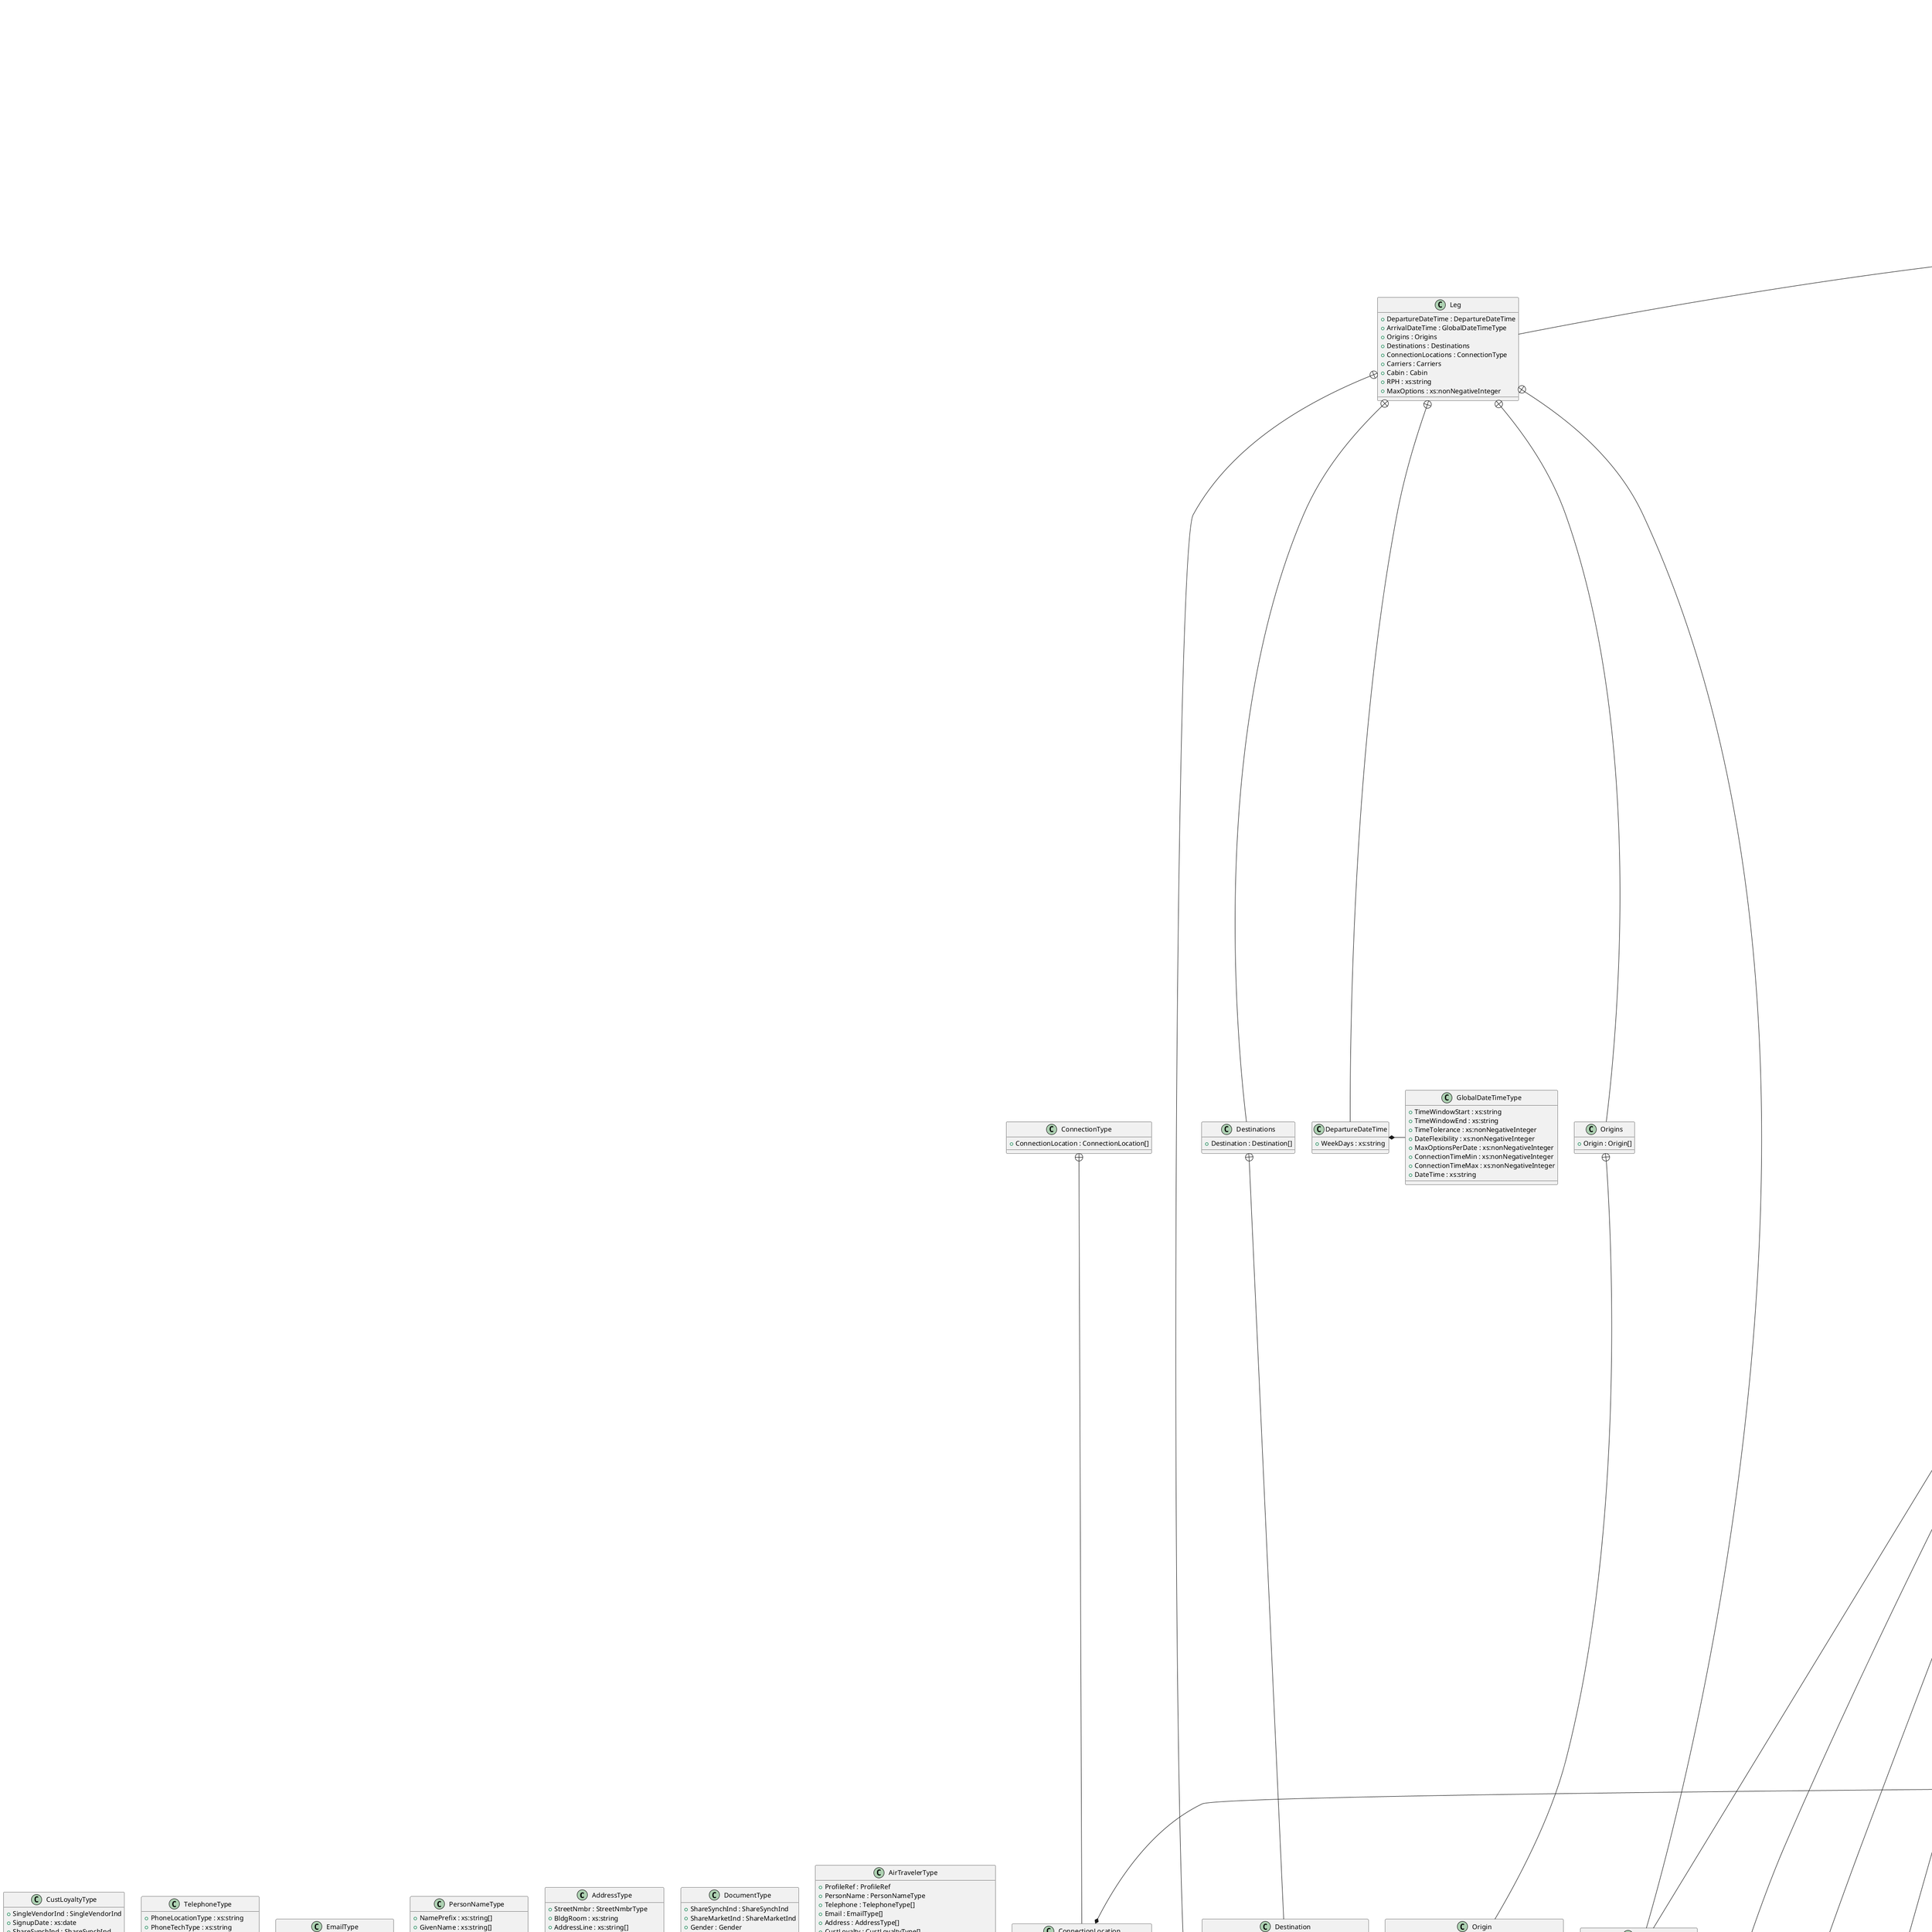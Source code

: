 @startuml

class AddressType {
    +StreetNmbr : StreetNmbrType
    +BldgRoom : xs:string
    +AddressLine : xs:string[]
    +CityName : xs:string
    +PostalCode : xs:string
    +County : xs:string
    +StateProv : StateProvType
    +CountryName : CountryNameType
    +ShareSynchInd : ShareSynchInd
    +ShareMarketInd : ShareMarketInd
    +FormattedInd : xs:boolean
    +Type : xs:string
}
AddressType +-- ShareSynchInd
class ShareSynchInd {
    +Yes : xs:string
    +No : xs:string
    +Inherit : xs:string
}
ShareSynchInd *- xs:NMTOKEN
AddressType +-- ShareMarketInd
class ShareMarketInd {
    +Yes : xs:string
    +No : xs:string
    +Inherit : xs:string
}
ShareMarketInd *- xs:NMTOKEN
class AirSearchPrefsType {
    +VendorPref : CompanyNamePrefType[]
    +FlightTypePref : FlightTypePrefType
    +FareRestrictPref : FareRestrictPref[]
    +EquipPref : EquipmentTypePref[]
    +CabinPref : CabinPrefType[]
    +TicketDistribPref : TicketDistribPrefType[]
    +TPA_Extensions : TPA_Extensions
    +AncillaryFees : AncillaryFees
    +FrequentFlyer : FrequentFlyer[]
    +SpanishFamilyDiscount : SpanishFamilyDiscount
    +InterlineBrands : InterlineBrandsType
    +SmokingAllowed : xs:boolean
    +OnTimeRate : xs:decimal
    +ETicketDesired : xs:boolean
    +ValidInterlineTicket : xs:boolean
    +MaxStopsQuantity : xs:integer
    +UseAllFlights : xs:boolean
    +AllFlightsData : xs:boolean
    +Hybrid : xs:boolean
}
AirSearchPrefsType +-- FareRestrictPref
class FareRestrictPref {
    +AdvResTicketing : AdvResTicketingType
    +StayRestrictions : StayRestrictionsType
    +VoluntaryChanges : VoluntaryChangesType
}
FareRestrictPref *- FareRestrictPrefType
AirSearchPrefsType +-- TPA_Extensions
class TPA_Extensions {
    +ExemptAllTaxes : ExemptAllTaxes
    +ExemptAllTaxesAndFees : ExemptAllTaxesAndFees
    +Taxes : Taxes
    +ExemptTax : TaxCodeType[]
    +OnlineIndicator : OnlineIndicator
    +InterlineIndicator : InterlineIndicator
    +DepartureWindow : xs:string
    +ArrivalWindow : xs:string
    +ExcludeVendorPref : ExcludeVendorPref[]
    +IncludeAlliancePref : AllianceType[]
    +ExcludeAlliancePref : AllianceType[]
    +NumTrips : NumTripsType
    +AltCitiesCombinations : AltCitiesCombinationsType
    +NumTripsWithRouting : NumTripsWithRouting
    +TripType : TripType
    +MaxPrice : MaxPrice
    +ContentType : ContentType
    +DomesticLayoverTime : DomesticLayoverTime
    +LongConnectTime : LongConnectTime
    +LongConnectPoints : LongConnectPoints
    +AirServiceOnly : AirServiceOnly
    +JetServiceOnly : JetServiceOnly
    +SameConnectionAirportOnly : SameConnectionAirportOnly
    +SameOriginAirportOnly : SameOriginAirportOnly
    +SameTurnaroundAirportOnly : SameTurnaroundAirportOnly
    +AircraftTypePenalty : AircraftTypePenalty
    +AlternateAirportPenalty : AlternateAirportPenalty
    +FareAmountThreshold : FareAmountThreshold
    +numOfLowFareSol : numOfLowFareSol
    +numOfMustPriceOnlSol : numOfMustPriceOnlSol
    +numOfMustPriceInrlSol : numOfMustPriceInrlSol
    +numOfMustPriceNStpOnlSol : numOfMustPriceNStpOnlSol
    +numOfMustPriceNStpInrlSol : numOfMustPriceNStpInrlSol
    +numOfMustPriceSStopOnlSol : numOfMustPriceSStopOnlSol
    +stpPenaltyInUSD : stpPenaltyInUSD
    +durPenaltyInUSD : durPenaltyInUSD
    +depPenaltyInUSD : depPenaltyInUSD
    +maxAllowedMustPriceOveragePerCrr : maxAllowedMustPriceOveragePerCrr
    +fltOptMustPriceReuseLimit : fltOptMustPriceReuseLimit
    +upperBoundMustPriceFactorForNotNonStp : upperBoundMustPriceFactorForNotNonStp
    +upperBoundLFSFactor : upperBoundLFSFactor
    +numOfMustPriceNStp1StpOnlSol : numOfMustPriceNStp1StpOnlSol
    +numOfMustPriceNStp1StpInrlSol : numOfMustPriceNStp1StpInrlSol
    +upperBoundMustPriceFactorForNonStp : upperBoundMustPriceFactorForNonStp
    +maxAllowedLFSOveragePerCrrPercent : maxAllowedLFSOveragePerCrrPercent
    +targetMinNumOfLFSOnlSolPerCrr : targetMinNumOfLFSOnlSolPerCrr
    +targetMinNumOfLFSTotOnlSolPercent : targetMinNumOfLFSTotOnlSolPercent
    +fltOptLFSReuseLimitForNonAVS : fltOptLFSReuseLimitForNonAVS
    +fltOptLFSReuseLimitForAVS : fltOptLFSReuseLimitForAVS
    +avsPenaltyCrrs : avsPenaltyCrrs
    +maxNumOfNonStpOnlSol : maxNumOfNonStpOnlSol
    +maxNumOfNonStpInrlSol : maxNumOfNonStpInrlSol
    +maxNumOfSingleStpOnlSol : maxNumOfSingleStpOnlSol
    +maxNumOf2PlusStpSol : maxNumOf2PlusStpSol
    +minAllowedOveragePerCrrPercent : minAllowedOveragePerCrrPercent
    +minAllowedOveragePerCrr : minAllowedOveragePerCrr
    +maxRelFareLvlOfxForNonStp : maxRelFareLvlOfxForNonStp
    +maxRelFareLvlOfxForCnx : maxRelFareLvlOfxForCnx
    +numOfMustPrice2PlusStpSol : numOfMustPrice2PlusStpSol
    +ItineraryNumberThreshold : ItineraryNumberThreshold
    +XOFares : XOFaresType
    +FlightStopsAsConnections : FlightStopsAsConnectionsType
    +TicketingSumOfLocals : TicketingSumOfLocals
    +MultiAirportCodes : MultiAirportCodes
    +JumpCabinLogic : JumpCabinLogicType
    +KeepSameCabin : KeepSameCabinType
    +GoverningCarrierOverride : GoverningCarrierOverrideType
    +ExcludeCallDirectCarriers : ExcludeCallDirectCarriers
    +ValidatingCarrier : ValidatingCarrierType
    +ValidatingCarrierCheck : ValidatingCarrierCheck
    +SettlementMethod : xs:string
    +FlightRepeatLimit : FlightRepeatLimit
    +FlexibleFares : FlexibleFaresType
    +DiversityParameters : DiversityParameters
    +AdditionalFareLimit : AdditionalFareLimit
    +FareFocusRules : FareFocusRules
    +SellingLevels : SellingLevels
    +Budget : Budget
    +OptionsPerDatePairList : OptionsPerDatePairList
    +CountryPref : CountryPref[]
    +RetailerRules : RetailerRulesType
}
TPA_Extensions +-- ExcludeVendorPref
class ExcludeVendorPref {
    +Code : xs:string
}
TPA_Extensions +-- NumTripsWithRouting
class NumTripsWithRouting {
    +Number : xs:short
}
TPA_Extensions +-- TripType
class TripType {
    +Value : AirTripType
}
TPA_Extensions +-- MaxPrice
class MaxPrice {
    +Value : xs:decimal
}
TPA_Extensions +-- ContentType
class ContentType {
    +Type : Type
}
ContentType +-- Type
class Type {
    +Air : xs:string
    +Rail : xs:string
}
Type *- xs:string
TPA_Extensions +-- DomesticLayoverTime
class DomesticLayoverTime {
    +Hours : xs:short
}
TPA_Extensions +-- LongConnectTime
class LongConnectTime {
    +Min : xs:short
    +Max : xs:short
    +Enable : xs:boolean
}
TPA_Extensions +-- LongConnectPoints
class LongConnectPoints {
    +Min : xs:short
    +Max : xs:short
}
TPA_Extensions +-- AirServiceOnly
class AirServiceOnly {
    +Ind : xs:boolean
}
TPA_Extensions +-- JetServiceOnly
class JetServiceOnly {
    +Ind : xs:boolean
}
TPA_Extensions +-- SameConnectionAirportOnly
class SameConnectionAirportOnly {
    +Ind : xs:boolean
}
TPA_Extensions +-- SameOriginAirportOnly
class SameOriginAirportOnly {
    +Ind : xs:boolean
}
TPA_Extensions +-- SameTurnaroundAirportOnly
class SameTurnaroundAirportOnly {
    +Ind : xs:boolean
}
TPA_Extensions +-- AircraftTypePenalty
class AircraftTypePenalty {
    +Value : xs:short
}
TPA_Extensions +-- AlternateAirportPenalty
class AlternateAirportPenalty {
    +Value : xs:short
}
TPA_Extensions +-- FareAmountThreshold
class FareAmountThreshold {
    +Value : xs:float
}
TPA_Extensions +-- numOfLowFareSol
class numOfLowFareSol {
    +Value : xs:short
}
TPA_Extensions +-- numOfMustPriceOnlSol
class numOfMustPriceOnlSol {
    +Value : xs:short
}
TPA_Extensions +-- numOfMustPriceInrlSol
class numOfMustPriceInrlSol {
    +Value : xs:short
}
TPA_Extensions +-- numOfMustPriceNStpOnlSol
class numOfMustPriceNStpOnlSol {
    +Value : xs:short
}
TPA_Extensions +-- numOfMustPriceNStpInrlSol
class numOfMustPriceNStpInrlSol {
    +Value : xs:short
}
TPA_Extensions +-- numOfMustPriceSStopOnlSol
class numOfMustPriceSStopOnlSol {
    +Value : xs:short
}
TPA_Extensions +-- stpPenaltyInUSD
class stpPenaltyInUSD {
    +Value : xs:short
}
TPA_Extensions +-- durPenaltyInUSD
class durPenaltyInUSD {
    +Value : xs:short
}
TPA_Extensions +-- depPenaltyInUSD
class depPenaltyInUSD {
    +Value : xs:short
}
TPA_Extensions +-- maxAllowedMustPriceOveragePerCrr
class maxAllowedMustPriceOveragePerCrr {
    +Value : xs:float
}
TPA_Extensions +-- fltOptMustPriceReuseLimit
class fltOptMustPriceReuseLimit {
    +Value : xs:short
}
TPA_Extensions +-- upperBoundMustPriceFactorForNotNonStp
class upperBoundMustPriceFactorForNotNonStp {
    +Value : xs:float
}
TPA_Extensions +-- upperBoundLFSFactor
class upperBoundLFSFactor {
    +Value : xs:float
}
TPA_Extensions +-- numOfMustPriceNStp1StpOnlSol
class numOfMustPriceNStp1StpOnlSol {
    +Value : xs:short
}
TPA_Extensions +-- numOfMustPriceNStp1StpInrlSol
class numOfMustPriceNStp1StpInrlSol {
    +Value : xs:short
}
TPA_Extensions +-- upperBoundMustPriceFactorForNonStp
class upperBoundMustPriceFactorForNonStp {
    +Value : xs:float
}
TPA_Extensions +-- maxAllowedLFSOveragePerCrrPercent
class maxAllowedLFSOveragePerCrrPercent {
    +Value : xs:float
}
TPA_Extensions +-- targetMinNumOfLFSOnlSolPerCrr
class targetMinNumOfLFSOnlSolPerCrr {
    +Value : xs:short
}
TPA_Extensions +-- targetMinNumOfLFSTotOnlSolPercent
class targetMinNumOfLFSTotOnlSolPercent {
    +Value : xs:float
}
TPA_Extensions +-- fltOptLFSReuseLimitForNonAVS
class fltOptLFSReuseLimitForNonAVS {
    +Value : xs:short
}
TPA_Extensions +-- fltOptLFSReuseLimitForAVS
class fltOptLFSReuseLimitForAVS {
    +Value : xs:short
}
TPA_Extensions +-- avsPenaltyCrrs
class avsPenaltyCrrs {
    +Value : xs:string
}
TPA_Extensions +-- maxNumOfNonStpOnlSol
class maxNumOfNonStpOnlSol {
    +Value : xs:short
}
TPA_Extensions +-- maxNumOfNonStpInrlSol
class maxNumOfNonStpInrlSol {
    +Value : xs:short
}
TPA_Extensions +-- maxNumOfSingleStpOnlSol
class maxNumOfSingleStpOnlSol {
    +Value : xs:short
}
TPA_Extensions +-- maxNumOf2PlusStpSol
class maxNumOf2PlusStpSol {
    +Value : xs:short
}
TPA_Extensions +-- minAllowedOveragePerCrrPercent
class minAllowedOveragePerCrrPercent {
    +Value : xs:float
}
TPA_Extensions +-- minAllowedOveragePerCrr
class minAllowedOveragePerCrr {
    +Value : xs:short
}
TPA_Extensions +-- maxRelFareLvlOfxForNonStp
class maxRelFareLvlOfxForNonStp {
    +Value : xs:float
}
TPA_Extensions +-- maxRelFareLvlOfxForCnx
class maxRelFareLvlOfxForCnx {
    +Value : xs:float
}
TPA_Extensions +-- numOfMustPrice2PlusStpSol
class numOfMustPrice2PlusStpSol {
    +Value : xs:short
}
TPA_Extensions +-- ItineraryNumberThreshold
class ItineraryNumberThreshold {
    +Value : xs:float
}
TPA_Extensions +-- TicketingSumOfLocals
class TicketingSumOfLocals {
    +Enable : xs:boolean
}
TPA_Extensions +-- MultiAirportCodes
class MultiAirportCodes {
    +EnableOpenJaw : xs:boolean
}
TPA_Extensions +-- ExcludeCallDirectCarriers
class ExcludeCallDirectCarriers {
    +Enabled : xs:boolean
}
TPA_Extensions +-- ValidatingCarrierCheck
class ValidatingCarrierCheck {
    +SettlementValidation : SettlementValidation
    +IETValidation : IETValidation
    +Carrier : Carrier[]
    +Country : Country[]
}
ValidatingCarrierCheck +-- SettlementValidation
class SettlementValidation {
    +Ind : xs:boolean
}
ValidatingCarrierCheck +-- IETValidation
class IETValidation {
    +Ind : xs:boolean
}
ValidatingCarrierCheck +-- Carrier
class Carrier {
    +Code : xs:string
}
ValidatingCarrierCheck +-- Country
class Country {
    +Code : xs:string
}
TPA_Extensions +-- FlightRepeatLimit
class FlightRepeatLimit {
    +Value : xs:unsignedShort
}
TPA_Extensions +-- DiversityParameters
class DiversityParameters {
    +Weightings : Weightings
    +TimeOfDayDistribution : TimeOfDayDistribution
    +InboundOutboundPairing : xs:unsignedShort
    +AdditionalNonStopsNumber : xs:unsignedShort
    +AdditionalNonStopsPercentage : xs:unsignedShort
}
DiversityParameters +-- Weightings
class Weightings {
    +PriceWeight : xs:unsignedShort
    +TravelTimeWeight : xs:unsignedShort
}
DiversityParameters +-- TimeOfDayDistribution
class TimeOfDayDistribution {
    +TimeOfDayRange : TimeOfDayRange[]
}
TimeOfDayDistribution +-- TimeOfDayRange
class TimeOfDayRange {
    +Begin : xs:string
    +End : xs:string
    +Percentage : xs:unsignedShort
}
TPA_Extensions +-- AdditionalFareLimit
class AdditionalFareLimit {
    +Value : xs:unsignedInt
}
TPA_Extensions +-- FareFocusRules
class FareFocusRules {
    +Exclude : xs:boolean
}
TPA_Extensions +-- SellingLevels
class SellingLevels {
    +SellingLevelRules : SellingLevelRules
    +ShowFareAmounts : ShowFareAmounts
}
SellingLevels +-- SellingLevelRules
class SellingLevelRules {
    +Ignore : xs:boolean
}
SellingLevels +-- ShowFareAmounts
class ShowFareAmounts {
    +Original : xs:boolean
    +Adjusted : xs:boolean
}
TPA_Extensions +-- Budget
class Budget {
    +MinimumPrice : xs:string
    +MaximumPrice : xs:string
    +RelativePriceThreshold : xs:string
}
TPA_Extensions +-- OptionsPerDatePairList
class OptionsPerDatePairList {
    +OptionsPerDatePair : OptionsPerDatePairType[]
}
TPA_Extensions +-- CountryPref
class CountryPref {
    +Code : xs:string
    +PreferLevel : xs:string
}
TPA_Extensions +-- OnlineIndicator
class OnlineIndicator {
    +Ind : xs:boolean
}
TPA_Extensions +-- InterlineIndicator
class InterlineIndicator {
    +Ind : xs:boolean
}
TPA_Extensions +-- ExemptAllTaxes
class ExemptAllTaxes {
    +Value : xs:boolean
}
TPA_Extensions +-- ExemptAllTaxesAndFees
class ExemptAllTaxesAndFees {
    +Value : xs:boolean
}
TPA_Extensions +-- Taxes
class Taxes {
    +Tax : TaxCodeAmountType[]
}
AirSearchPrefsType +-- AncillaryFees
class AncillaryFees {
    +AncillaryFeeGroup : AncillaryFeeGroup[]
    +Enable : xs:boolean
    +Summary : xs:boolean
}
AncillaryFees +-- AncillaryFeeGroup
class AncillaryFeeGroup {
    +Code : xs:string
    +Count : xs:string
}
AirSearchPrefsType +-- FrequentFlyer
class FrequentFlyer {
    +Status : xs:short
    +AirlineCode : xs:string
}
AirSearchPrefsType +-- SpanishFamilyDiscount
class SpanishFamilyDiscount {
    +Level : Level
}
SpanishFamilyDiscount +-- Level
class Level {
    +1 : xs:string
    +2 : xs:string
}
Level *- xs:short
class AirTravelerType {
    +ProfileRef : ProfileRef
    +PersonName : PersonNameType
    +Telephone : TelephoneType[]
    +Email : EmailType[]
    +Address : AddressType[]
    +CustLoyalty : CustLoyaltyType[]
    +Document : DocumentType[]
    +PassengerTypeQuantity : PassengerTypeQuantityType
    +TravelerRefNumber : TravelerRefNumberType
    +FlightSegmentRPHs : FlightSegmentRPHs
    +ShareSynchInd : ShareSynchInd
    +ShareMarketInd : ShareMarketInd
    +Gender : Gender
    +BirthDate : xs:date
    +CurrencyCode : xs:string
    +PassengerTypeCode : xs:string
    +AccompaniedByInfant : xs:boolean
}
AirTravelerType +-- ProfileRef
class ProfileRef {
    +UniqueID : UniqueID_Type
}
AirTravelerType +-- FlightSegmentRPHs
class FlightSegmentRPHs {
    +FlightSegmentRPH : xs:string[]
}
AirTravelerType +-- Gender
class Gender {
    +Male : xs:string
    +Female : xs:string
    +Unknown : xs:string
}
Gender *- xs:NMTOKEN
AirTravelerType +-- ShareSynchInd
class ShareSynchInd {
    +Yes : xs:string
    +No : xs:string
    +Inherit : xs:string
}
ShareSynchInd *- xs:NMTOKEN
AirTravelerType +-- ShareMarketInd
class ShareMarketInd {
    +Yes : xs:string
    +No : xs:string
    +Inherit : xs:string
}
ShareMarketInd *- xs:NMTOKEN
class AirlineType {
    +Operating : xs:string
    +Marketing : xs:string
}
class AllianceType {
    +Code : xs:string
}
enum AltCitiesCombinationsLocationsType {
    All = All
    Main = Main
}
class AltCitiesCombinationsType {
    +Origins : AltCitiesCombinationsLocationsType
    +Destinations : AltCitiesCombinationsLocationsType
}
class ApplyResidentDiscountType {
    +Ind : xs:boolean
}
class ArunkType {
    +OriginLocation : RequestLocationType
    +DestinationLocation : RequestLocationType
    +SideTrip : SideTripType
}
class AwardShoppingType {
    +Enable : xs:boolean
    +UseRAS : xs:boolean
}
class BillingInformationType {
    +UserStation : xs:short
    +UserBranch : xs:short
    +PartitionID : xs:string
    +UserSetAddress : xs:string
    +AAACity : xs:string
    +AgentSineIn : xs:string
    +ServiceName : xs:string
    +ActionCode : xs:string
}
class BookingChannelType {
    +Type : xs:string
    +Primary : xs:boolean
}
class BookingClassPrefType {
    +PreferLevel : PreferLevelType
    +ResBookDesigCode : xs:string
}
class BrandType {
    +Code : xs:string
}
class CabinPrefType {
    +PreferLevel : PreferLevelType
    +Cabin : CabinType
}
enum CabinType {
    PremiumFirst = PremiumFirst
    First = First
    PremiumBusiness = PremiumBusiness
    Business = Business
    PremiumEconomy = PremiumEconomy
    Economy = Economy
    Y = Y
    S = S
    C = C
    J = J
    F = F
    P = P
}
class CachePartitionGroupType {
    +Partition : CachePartitionType[]
}
class CachePartitionType {
    +Name : xs:string
}
enum CarrierType {
    Marketing = Marketing
    Operating = Operating
}
class CompanyNamePrefType {
    +PreferLevel : PreferLevelType
    +Type : CarrierType
}
CompanyNamePrefType *- CompanyNameType
class ConnectionType {
    +ConnectionLocation : ConnectionLocation[]
}
ConnectionType +-- ConnectionLocation
class ConnectionLocation {
    +Inclusive : xs:boolean
    +PreferLevel : PreferLevelType
    +MinChangeTime : xs:nonNegativeInteger
    +ConnectionInfo : ConnectionInfo
}
ConnectionLocation *- RequestLocationType
ConnectionLocation +-- ConnectionInfo
class ConnectionInfo {
    +Via : xs:string
    +Stop : xs:string
    +Change : xs:string
}
ConnectionInfo *- xs:string
class CountryNameType {
    +value : xs:string
    +Code : xs:string
}
class CustLoyaltyType {
    +SingleVendorInd : SingleVendorInd
    +SignupDate : xs:date
    +ShareSynchInd : ShareSynchInd
    +ShareMarketInd : ShareMarketInd
    +ProgramID : xs:string
    +MembershipID : xs:string
    +TravelSector : xs:string
    +LoyalLevel : xs:string
    +EffectiveDate : xs:date
    +ExpireDate : xs:date
    +RPH : xs:string
}
CustLoyaltyType +-- ShareSynchInd
class ShareSynchInd {
    +Yes : xs:string
    +No : xs:string
    +Inherit : xs:string
}
ShareSynchInd *- xs:NMTOKEN
CustLoyaltyType +-- ShareMarketInd
class ShareMarketInd {
    +Yes : xs:string
    +No : xs:string
    +Inherit : xs:string
}
ShareMarketInd *- xs:NMTOKEN
CustLoyaltyType +-- SingleVendorInd
class SingleVendorInd {
    +SingleVndr : xs:string
    +Alliance : xs:string
}
SingleVendorInd *- xs:NMTOKEN
class DateRangeType {
    +OutboundDate : xs:date
    +DateRange : xs:short
}
class DepartureDaysType {
    +Value : xs:string
}
class DiversityControlType {
    +LowFareBucket : LowFareBucket
    +Dimensions : Dimensions
}
DiversityControlType +-- LowFareBucket
class LowFareBucket {
    +Options : xs:string
    +FareCutOff : xs:string
}
DiversityControlType +-- Dimensions
class Dimensions {
    +TravelTime : TravelTime
    +Carrier : Carrier
    +OperatingDuplicate : OperatingDuplicate
    +InboundOutboundPairing : InboundOutboundPairing
    +TimeOfDay : TimeOfDay
    +StopsNumber : StopsNumber
    +PriceWeight : xs:unsignedShort
}
Dimensions +-- TravelTime
class TravelTime {
    +Weight : xs:integer
}
Dimensions +-- Carrier
class Carrier {
    +Default : Default
    +Override : Override[]
    +Weight : xs:integer
    +OnlineIndicator : xs:boolean
}
Carrier +-- Default
class Default {
    +Options : xs:string
}
Carrier +-- Override
class Override {
    +Code : xs:string
    +Options : xs:string
}
Dimensions +-- OperatingDuplicate
class OperatingDuplicate {
    +PreferredCarrier : PreferredCarrier[]
    +Weight : xs:integer
}
OperatingDuplicate +-- PreferredCarrier
class PreferredCarrier {
    +Code : xs:string
}
Dimensions +-- InboundOutboundPairing
class InboundOutboundPairing {
    +Weight : xs:integer
    +Duplicates : xs:positiveInteger
}
Dimensions +-- TimeOfDay
class TimeOfDay {
    +Distribution : Distribution[]
    +Weight : xs:integer
}
TimeOfDay +-- Distribution
class Distribution {
    +Range : Range[]
    +Direction : OutboundOrInbound
    +Leg : xs:positiveInteger
    +Endpoint : DepartureOrArrival
}
Distribution +-- Range
class Range {
    +Begin : xs:string
    +End : xs:string
    +Options : xs:string
}
Dimensions +-- StopsNumber
class StopsNumber {
    +Weight : xs:integer
}
class DocumentType {
    +ShareSynchInd : ShareSynchInd
    +ShareMarketInd : ShareMarketInd
    +Gender : Gender
    +EffectiveDate : xs:date
    +ExpireDate : xs:date
    +BirthDate : xs:date
    +DocHolderName : xs:string
    +DocLimitations : xs:string[]
    +DocIssueAuthority : xs:string
    +DocIssueLocation : xs:string
    +DocID : xs:string
    +DocType : xs:string
}
DocumentType +-- Gender
class Gender {
    +Male : xs:string
    +Female : xs:string
    +Unknown : xs:string
}
Gender *- xs:NMTOKEN
DocumentType +-- ShareSynchInd
class ShareSynchInd {
    +Yes : xs:string
    +No : xs:string
    +Inherit : xs:string
}
ShareSynchInd *- xs:NMTOKEN
DocumentType +-- ShareMarketInd
class ShareMarketInd {
    +Yes : xs:string
    +No : xs:string
    +Inherit : xs:string
}
ShareMarketInd *- xs:NMTOKEN
class EmailType {
    +value : xs:string
    +ShareSynchInd : ShareSynchInd
    +ShareMarketInd : ShareMarketInd
    +DefaultInd : xs:boolean
    +EmailType : xs:string
}
EmailType +-- ShareSynchInd
class ShareSynchInd {
    +Yes : xs:string
    +No : xs:string
    +Inherit : xs:string
}
ShareSynchInd *- xs:NMTOKEN
EmailType +-- ShareMarketInd
class ShareMarketInd {
    +Yes : xs:string
    +No : xs:string
    +Inherit : xs:string
}
ShareMarketInd *- xs:NMTOKEN
class EquipmentTypePref {
    +PreferLevel : PreferLevelType
    +WideBody : xs:boolean
}
EquipmentTypePref *- EquipmentType
class ExchangeAirSearchPrefsType {
    +TPA_Extensions : ExchangeTravelPreferencesTPA_ExtensionsType
    +ValidInterlineTicket : xs:boolean
}
class ExchangeFareType {
    +BaseFareAmount : xs:decimal
    +NonRefundableAmount : xs:decimal
    +BaseFareCurrency : xs:string
    +FareCalcCurrency : xs:string
    +ValidatingCarrier : xs:string
    +ROE : xs:double
}
class ExchangeOriginDestinationFlightType {
    +OriginLocation : RequestLocationType
    +DestinationLocation : RequestLocationType
    +Airline : AirlineType
    +SideTrip : SideTripType
    +Reservation : ReservationType
    +MileageDisplay : MileageDisplayType[]
    +BookingDateTime : xs:string
    +Number : xs:short
    +DepartureDateTime : xs:string
    +ArrivalDateTime : xs:string
    +MarriageStatus : xs:string
    +Type : xs:string
    +Flown : xs:boolean
    +Fare : Fare
    +PlusUp : PlusUpType[]
    +ClassOfService : xs:string
}
ExchangeOriginDestinationFlightType +-- Fare
class Fare {
    +Adjustment : Adjustment
}
Fare *- FareDetailsType
Fare +-- Adjustment
class Adjustment {
    +Value : xs:string
    +Currency : xs:string
    +Group : xs:short
}
class ExchangeOriginDestinationInformationType {
    +DateFlexibility : DateFlexibility[]
    +SisterDestinationLocation : RequestLocationType[]
    +SisterDestinationMileage : SisterDestinationMileage
    +SisterOriginLocation : RequestLocationType[]
    +SisterOriginMileage : SisterOriginMileage
    +SegmentType : SegmentType
    +AlternateTime : AlternateTime
    +MaxOneWayOptions : MaxOneWayOptions
    +NumOneWayOptions : NumOneWayOptions
    +CabinPref : CabinPrefType
    +ConnectionTime : ConnectionTime
    +TotalTravelTime : TotalTravelTime
    +Flight : ExchangeOriginDestinationFlightType[]
}
ExchangeOriginDestinationInformationType *- OriginDestinationInformationType
ExchangeOriginDestinationInformationType +-- DateFlexibility
class DateFlexibility {
    +NbrOfDays : xs:int
    +Plus : xs:int
    +Minus : xs:int
    +Validate : xs:boolean
}
ExchangeOriginDestinationInformationType +-- SegmentType
class SegmentType {
    +Code : Code
}
SegmentType +-- Code
class Code {
    +ARUNK : xs:string
    +O : xs:string
    +X : xs:string
}
Code *- xs:string
ExchangeOriginDestinationInformationType +-- AlternateTime
class AlternateTime {
    +PlusMinus : xs:integer
    +Plus : xs:integer
    +Minus : xs:integer
}
ExchangeOriginDestinationInformationType +-- MaxOneWayOptions
class MaxOneWayOptions {
    +Value : xs:unsignedShort
}
ExchangeOriginDestinationInformationType +-- NumOneWayOptions
class NumOneWayOptions {
    +Number : xs:unsignedShort
}
ExchangeOriginDestinationInformationType +-- ConnectionTime
class ConnectionTime {
    +Min : xs:nonNegativeInteger
    +Max : xs:nonNegativeInteger
    +ExcludedConnectionBegin : xs:string
    +ExcludedConnectionEnd : xs:string
    +EnableExcludedConnection : xs:boolean
}
ExchangeOriginDestinationInformationType +-- TotalTravelTime
class TotalTravelTime {
    +Min : xs:unsignedInt
    +Max : xs:unsignedInt
}
ExchangeOriginDestinationInformationType +-- SisterDestinationMileage
class SisterDestinationMileage {
    +Number : xs:nonNegativeInteger
}
ExchangeOriginDestinationInformationType +-- SisterOriginMileage
class SisterOriginMileage {
    +Number : xs:nonNegativeInteger
}
class ExchangePOSType {
    +Source : ExchangeSourceType
}
class ExchangeSettingsType {
    +RepriceCurrentItin : xs:boolean
    +AttachExchangeInfo : xs:boolean
    +ReissueExchange : ReissueExchange
    +BrandedResults : xs:boolean
    +MIPTimeoutThreshold : xs:long
    +RequestType : RequestType
}
ExchangeSettingsType +-- ReissueExchange
class ReissueExchange {
    +A : xs:string
}
ReissueExchange *- xs:string
ExchangeSettingsType +-- RequestType
class RequestType {
    +basic : xs:string
    +context : xs:string
}
RequestType *- xs:string
class ExchangeSourceType {
    +AgentSine : xs:string
    +PseudoCityCode : xs:string
    +ISOCountry : xs:string
    +ISOCurrency : xs:string
    +AgentDutyCode : xs:string
    +AirlineVendorID : xs:string
    +AirportCode : xs:string
    +FirstDepartPoint : xs:string
    +ERSP_UserID : xs:string
    +PersonalCityCode : xs:string
    +AccountingCode : xs:string
    +OfficeCode : xs:string
    +DefaultTicketingCarrier : xs:string
    +AirlineChannelCode : xs:string
    +AgentDepartmentCode : xs:string
    +AgentFunction : xs:string
    +TravelAgencyIATA : xs:string
    +HomeAgencyIATA : xs:string
    +AgentIATA : xs:string
    +VendorCRSCode : xs:string
    +AgentDuty : xs:string
    +AbacusUser : xs:boolean
    +AgentCity : xs:string
    +MainTravelAgencyPCC : xs:string
    +Carrier : xs:string
    +HostCarrier : xs:string
    +ETicketCapable : xs:boolean
    +CoHostID : xs:short
    +BookingChannel : SourceBookingChannelType
}
class ExchangeTPA_ExtensionsType {
    +AwardShopping : AwardShoppingType
}
class ExchangeTravelPreferencesTPA_ExtensionsType {
    +ExemptAllTaxes : ExemptAllTaxes
    +ExemptAllTaxesAndFees : ExemptAllTaxesAndFees
    +Taxes : Taxes
    +ExemptTax : TaxCodeType[]
    +SettlementMethod : xs:string
}
ExchangeTravelPreferencesTPA_ExtensionsType +-- ExemptAllTaxes
class ExemptAllTaxes {
    +Value : xs:boolean
}
ExchangeTravelPreferencesTPA_ExtensionsType +-- ExemptAllTaxesAndFees
class ExemptAllTaxesAndFees {
    +Value : xs:boolean
}
ExchangeTravelPreferencesTPA_ExtensionsType +-- Taxes
class Taxes {
    +Tax : TaxCodeAmountType[]
}
class ExchangeType {
    +OriginalTktIssueDateTime : xs:string
    +ExchangedTktIssueDateTime : xs:string
    +PreviousExchangeDateTime : xs:string
    +NumberOfTaxBoxes : xs:short
    +BypassAdvancePurchaseOption : xs:string
    +Fare : ExchangeFareType
    +POS : ExchangePOSType
    +OriginDestinationInformation : ExchangeOriginDestinationInformationType
    +Arunk : ArunkType
    +OriginDestinationInformation : ExchangeOriginDestinationInformationType
    +TravelPreferences : ExchangeAirSearchPrefsType
    +TravelerInfoSummary : TravelerInfoSummaryType
    +TPA_Extensions : ExchangeTPA_ExtensionsType
}
class FareDetailsType {
    +Vendor : xs:string
    +SourceVendor : xs:string
    +Tariff : xs:string
    +RuleNumber : xs:string
    +BrandID : xs:token
    +ProgramID : xs:int
    +ComponentNo : xs:short
    +BasisCode : xs:string
    +Amount : xs:decimal
}
class FareOptionalDetailsType {
    +Vendor : xs:string
    +SourceVendor : xs:string
    +Tariff : xs:string
    +RuleNumber : xs:string
    +BrandID : xs:token
    +ProgramID : xs:int
    +ComponentNo : xs:short
    +BasisCode : xs:string
    +Amount : xs:decimal
}
class FareRestrictPrefType {
    +PreferLevel : PreferLevelType
    +FareRestriction : xs:string
}
class FlexibleFaresType {
    +FareParameters : FareParameters[]
}
FlexibleFaresType +-- FareParameters
class FareParameters {
    +ExcludeRestricted : ExcludeRestricted
    +ResTicketing : ResTicketing
    +MinMaxStay : MinMaxStay
    +RefundPenalty : RefundPenalty
    +PublicFare : PublicFare
    +PrivateFare : PrivateFare
    +Cabin : Cabin
    +PassengerType : PassengerType
    +NegotiatedFaresOnly : NegotiatedFaresOnly
    +XOFares : XOFares
    +PassengerTypeQuantity : PassengerTypeQuantityType[]
    +JumpCabinLogic : JumpCabinLogicType
    +KeepSameCabin : KeepSameCabinType
    +CorporateID : CorporateID
    +AccountCode : AccountCode
}
FareParameters +-- ExcludeRestricted
class ExcludeRestricted {
    +Ind : xs:boolean
}
FareParameters +-- ResTicketing
class ResTicketing {
    +Ind : xs:boolean
}
FareParameters +-- MinMaxStay
class MinMaxStay {
    +Ind : xs:boolean
}
FareParameters +-- RefundPenalty
class RefundPenalty {
    +Ind : xs:boolean
}
FareParameters +-- PublicFare
class PublicFare {
    +Ind : xs:boolean
}
FareParameters +-- PrivateFare
class PrivateFare {
    +Ind : xs:boolean
}
FareParameters +-- Cabin
class Cabin {
    +Type : CabinType
}
FareParameters +-- PassengerType
class PassengerType {
    +Code : xs:string xs:string
}
FareParameters +-- NegotiatedFaresOnly
class NegotiatedFaresOnly {
    +Ind : xs:boolean
}
FareParameters +-- XOFares
class XOFares {
    +Ind : xs:boolean
}
FareParameters +-- CorporateID
class CorporateID {
    +Code : xs:string
}
FareParameters +-- AccountCode
class AccountCode {
    +Code : xs:string
}
class FlightStopsAsConnectionsType {
    +Ind : xs:boolean
}
class FlightTypePrefType {
    +PreferLevel : PreferLevelType
    +FlightType : FlightTypeType
    +MaxConnections : xs:nonNegativeInteger xs:boolean
}
enum FlightTypeType {
    Nonstop = Nonstop
    Direct = Direct
    Connection = Connection
}
class GlobalDateTimeType {
    +TimeWindowStart : xs:string
    +TimeWindowEnd : xs:string
    +TimeTolerance : xs:nonNegativeInteger
    +DateFlexibility : xs:nonNegativeInteger
    +MaxOptionsPerDate : xs:nonNegativeInteger
    +ConnectionTimeMin : xs:nonNegativeInteger
    +ConnectionTimeMax : xs:nonNegativeInteger
    +DateTime : xs:string
}
class GoverningCarrierOverrideType {
    +AirlineCode : xs:string
}
class IncludeVendorPrefType {
    +Code : xs:string
}
class InterlineBrandsType {
    +Brand : BrandType[]
    +ChangeBrandForSoldout : xs:boolean
}
class JumpCabinLogicType {
    +Disabled : xs:boolean
}
class KeepSameCabinType {
    +Enabled : xs:boolean
}
class MileageDisplayType {
    +Type : xs:string
    +City : xs:string
    +Surcharge : xs:short
}
class NumTripsType {
    +Number : xs:short
    +PerDateMin : xs:unsignedShort
    +PerDateMax : xs:unsignedShort
    +PerMarket : xs:unsignedShort
    +PerMonth : xs:unsignedShort
}
class OTA_AirLowFareSearchRQ {
    +POS : POS_Type
    +OriginDestinationInformation : OriginDestinationInformation[]
    +Leg : Leg[]
    +TravelPreferences : AirSearchPrefsType
    +TravelerInfoSummary : TravelerInfoSummaryType
    +TPA_Extensions : TPA_Extensions
    +PrimaryLangID : xs:language
    +AltLangID : xs:language
    +EchoToken : xs:string xs:string
    +TimeStamp : xs:string
    +Target : Target
    +Version : xs:string
    +TransactionIdentifier : xs:string
    +SequenceNmbr : xs:positiveInteger xs:boolean
    +TransactionStatusCode : TransactionStatusCode
    +MaxResponses : xs:positiveInteger xs:integer
    +DirectFlightsOnly : xs:boolean
    +AvailableFlightsOnly : xs:boolean
    +ResponseType : xs:string
    +ResponseVersion : xs:string
    +SeparateMessages : xs:boolean
    +TruncateMessages : xs:boolean
}
OTA_AirLowFareSearchRQ +-- TPA_Extensions
class TPA_Extensions {
    +IntelliSellTransaction : TransactionType
    +DiversityControl : DiversityControlType
    +MessagingDetails : MessagingDetails
    +AlternateAirportCities : AlternateAirportCities[]
    +AlternateAirportMileage : AlternateAirportMileage
    +AwardShopping : AwardShoppingType
    +Billing : BillingInformationType
    +ExchangeSettings : ExchangeSettingsType
    +Exchange : ExchangeType[]
    +SplitTaxes : SplitTaxes
    +AlternateDatesProcessing : AlternateDatesProcessing
    +ItineraryCache : ItineraryCache
    +MultiTicket : MultiTicket
    +Partitions : Partitions
    +ReservationData : ReservationData
    +AlternatePCC : AlternatePCC[]
}
TPA_Extensions +-- MessagingDetails
class MessagingDetails {
    +MDRSubset : MDRSubset
}
MessagingDetails +-- MDRSubset
class MDRSubset {
    +Code : xs:string
}
TPA_Extensions +-- SplitTaxes
class SplitTaxes {
    +ByLeg : xs:boolean
    +ByFareComponent : xs:boolean
}
TPA_Extensions +-- AlternateDatesProcessing
class AlternateDatesProcessing {
    +CalendarMode : xs:boolean
    +NumOptionsPerAlternateDate : xs:int
}
TPA_Extensions +-- ItineraryCache
class ItineraryCache {
    +PublicTimeToLive : xs:unsignedInt
    +RemovePreviousOnUpdate : xs:boolean
}
TPA_Extensions +-- MultiTicket
class MultiTicket {
    +DisplayPolicy : DisplayPolicy
}
MultiTicket +-- DisplayPolicy
class DisplayPolicy {
    +SOW : xs:string
    +GOW2RT : xs:string
    +SCHS : xs:string
}
DisplayPolicy *- xs:string
TPA_Extensions +-- Partitions
class Partitions {
    +Partition : CachePartitionType
    +Group : CachePartitionGroupType
}
TPA_Extensions +-- ReservationData
class ReservationData {
    +DKNumber : xs:string
}
TPA_Extensions +-- AlternatePCC
class AlternatePCC {
    +TravelPreferences : TravelPreferences
    +PseudoCityCode : xs:string
}
AlternatePCC +-- TravelPreferences
class TravelPreferences {
    +VendorPref : VendorPref[]
    +TPA_Extensions : TPA_Extensions
}
TravelPreferences +-- VendorPref
class VendorPref {
    +Code : xs:string
    +PreferLevel : PreferLevelType
}
TravelPreferences +-- TPA_Extensions
class TPA_Extensions {
    +IncludeAlliancePref : AllianceType[]
    +ExcludeAlliancePref : AllianceType[]
}
TPA_Extensions +-- AlternateAirportCities
class AlternateAirportCities {
    +SpecifiedLocation : SpecifiedLocation
    +AlternateLocation : AlternateLocation[]
}
AlternateAirportCities +-- SpecifiedLocation
class SpecifiedLocation {
    +LocationCode : xs:string
}
AlternateAirportCities +-- AlternateLocation
class AlternateLocation {
    +LocationCode : xs:string
}
TPA_Extensions +-- AlternateAirportMileage
class AlternateAirportMileage {
    +Number : xs:string
}
OTA_AirLowFareSearchRQ +-- OriginDestinationInformation
class OriginDestinationInformation {
    +TPA_Extensions : TPA_Extensions
    +RPH : xs:string
    +Fixed : xs:boolean
    +FullDiversity : xs:boolean
}
OriginDestinationInformation *- OriginDestinationInformationType
OriginDestinationInformation +-- TPA_Extensions
class TPA_Extensions {
    +Flight : OriginDestinationFlightType[]
    +Routing : RoutingDefinitionType[]
    +DateFlexibility : DateFlexibility[]
    +SisterDestinationLocation : RequestLocationType[]
    +SisterDestinationMileage : SisterDestinationMileage
    +SisterOriginLocation : RequestLocationType[]
    +SisterOriginMileage : SisterOriginMileage
    +SegmentType : SegmentType
    +AlternateTime : AlternateTime
    +MaxOneWayOptions : MaxOneWayOptions
    +NumOneWayOptions : NumOneWayOptions
    +CabinPref : CabinPrefType
    +ConnectionTime : ConnectionTime
    +TotalTravelTime : TotalTravelTime
    +IncludeVendorPref : IncludeVendorPrefType[]
    +IncludeAlliancePref : AllianceType[]
    +DepartureDays : DepartureDaysType
}
TPA_Extensions +-- DateFlexibility
class DateFlexibility {
    +NbrOfDays : xs:int
    +Plus : xs:int
    +Minus : xs:int
    +Validate : xs:boolean
}
TPA_Extensions +-- SegmentType
class SegmentType {
    +Code : Code
}
SegmentType +-- Code
class Code {
    +ARUNK : xs:string
    +O : xs:string
    +X : xs:string
}
Code *- xs:string
TPA_Extensions +-- AlternateTime
class AlternateTime {
    +PlusMinus : xs:integer
    +Plus : xs:integer
    +Minus : xs:integer
}
TPA_Extensions +-- MaxOneWayOptions
class MaxOneWayOptions {
    +Value : xs:unsignedShort
}
TPA_Extensions +-- NumOneWayOptions
class NumOneWayOptions {
    +Number : xs:unsignedShort
}
TPA_Extensions +-- ConnectionTime
class ConnectionTime {
    +Min : xs:nonNegativeInteger
    +Max : xs:nonNegativeInteger
    +ExcludedConnectionBegin : xs:string
    +ExcludedConnectionEnd : xs:string
    +EnableExcludedConnection : xs:boolean
}
TPA_Extensions +-- TotalTravelTime
class TotalTravelTime {
    +Min : xs:unsignedInt
    +Max : xs:unsignedInt
}
TPA_Extensions +-- SisterDestinationMileage
class SisterDestinationMileage {
    +Number : xs:nonNegativeInteger
}
TPA_Extensions +-- SisterOriginMileage
class SisterOriginMileage {
    +Number : xs:nonNegativeInteger
}
OTA_AirLowFareSearchRQ +-- Leg
class Leg {
    +DepartureDateTime : DepartureDateTime
    +ArrivalDateTime : GlobalDateTimeType
    +Origins : Origins
    +Destinations : Destinations
    +ConnectionLocations : ConnectionType
    +Carriers : Carriers
    +Cabin : Cabin
    +RPH : xs:string
    +MaxOptions : xs:nonNegativeInteger
}
Leg +-- Origins
class Origins {
    +Origin : Origin[]
}
Origins +-- Origin
class Origin {
    +ConnectionLocations : ConnectionType
    +Carriers : Carriers
    +DepartureDateTimeOverride : OverrideDateTimeType
    +AirportCode : xs:string
    +AirportsGroup : xs:string
}
Origin +-- Carriers
class Carriers {
    +IncludeVendorPref : IncludeVendorPrefType[]
    +ExcludeVendorPref : ExcludeVendorPref[]
}
Carriers +-- ExcludeVendorPref
class ExcludeVendorPref {
    +Code : xs:string
}
Leg +-- Destinations
class Destinations {
    +Destination : Destination[]
}
Destinations +-- Destination
class Destination {
    +ConnectionLocations : ConnectionType
    +Carriers : Carriers
    +ArrivalDateTimeOverride : OverrideDateTimeType
    +AirportCode : xs:string
    +AirportsGroup : xs:string
}
Destination +-- Carriers
class Carriers {
    +IncludeVendorPref : IncludeVendorPrefType[]
    +ExcludeVendorPref : ExcludeVendorPref[]
}
Carriers +-- ExcludeVendorPref
class ExcludeVendorPref {
    +Code : xs:string
}
Leg +-- Carriers
class Carriers {
    +IncludeVendorPref : IncludeVendorPrefType[]
    +ExcludeVendorPref : ExcludeVendorPref[]
}
Carriers +-- ExcludeVendorPref
class ExcludeVendorPref {
    +Code : xs:string
}
Leg +-- Cabin
class Cabin {
    +PreferenceLevel : PreferLevelType
    +Type : CabinType
}
Leg +-- DepartureDateTime
class DepartureDateTime {
    +WeekDays : xs:string
}
DepartureDateTime *- GlobalDateTimeType
OTA_AirLowFareSearchRQ +-- Target
class Target {
    +Test : xs:string
    +Production : xs:string
}
Target *- xs:NMTOKEN
OTA_AirLowFareSearchRQ +-- TransactionStatusCode
class TransactionStatusCode {
    +Start : xs:string
    +End : xs:string
    +Rollback : xs:string
    +InSeries : xs:string
}
TransactionStatusCode *- xs:NMTOKEN
class OptionsPerDatePairType {
    +Departure : xs:string
    +Return : xs:string
    +Min : xs:unsignedShort
    +Max : xs:unsignedShort
}
class OriginDestinationFlightType {
    +Number : xs:short
    +DepartureDateTime : xs:string
    +ArrivalDateTime : xs:string
    +MarriageStatus : xs:string
    +Type : xs:string
    +Flown : xs:boolean
    +OriginLocation : RequestLocationType
    +DestinationLocation : RequestLocationType
    +Airline : AirlineType
    +SideTrip : SideTripType
    +Reservation : ReservationType
    +MileageDisplay : MileageDisplayType[]
    +BookingDateTime : xs:string
    +Fare : FareOptionalDetailsType
    +PlusUp : PlusUpType[]
    +ClassOfService : xs:string
    +Shopped : xs:boolean
}
class OriginDestinationInformationType {
    +OriginLocation : OriginLocation
    +DestinationLocation : DestinationLocation
    +ConnectionLocations : ConnectionType
}
OriginDestinationInformationType *- TravelDateTimeType
OriginDestinationInformationType +-- OriginLocation
class OriginLocation {
    +AllAirports : xs:boolean
}
OriginLocation *- RequestLocationType
OriginDestinationInformationType +-- DestinationLocation
class DestinationLocation {
    +AllAirports : xs:boolean
}
DestinationLocation *- RequestLocationType
class OverrideDateTimeType {
    +TimeWindowStart : xs:string
    +TimeWindowEnd : xs:string
    +TimeTolerance : xs:nonNegativeInteger
    +DateFlexibility : xs:nonNegativeInteger
    +MaxOptionsPerDate : xs:nonNegativeInteger
    +ConnectionTimeMin : xs:nonNegativeInteger
    +ConnectionTimeMax : xs:nonNegativeInteger
    +DateTime : xs:string
}
class POS_Type {
    +Source : SourceType[]
}
class PersonNameType {
    +NamePrefix : xs:string[]
    +GivenName : xs:string[]
    +MiddleName : xs:string[]
    +SurnamePrefix : xs:string
    +Surname : xs:string
    +NameSuffix : xs:string[]
    +NameTitle : xs:string[]
    +ShareSynchInd : ShareSynchInd
    +ShareMarketInd : ShareMarketInd
    +NameType : xs:string
}
PersonNameType +-- ShareSynchInd
class ShareSynchInd {
    +Yes : xs:string
    +No : xs:string
    +Inherit : xs:string
}
ShareSynchInd *- xs:NMTOKEN
PersonNameType +-- ShareMarketInd
class ShareMarketInd {
    +Yes : xs:string
    +No : xs:string
    +Inherit : xs:string
}
ShareMarketInd *- xs:NMTOKEN
class PlusUpType {
    +Amount : xs:decimal
    +OriginCity : xs:string
    +DestinationCity : xs:string
    +FareOriginCity : xs:string
    +FareDestinationCity : xs:string
    +ViaCity : xs:string
    +Message : xs:string
    +CountryOfPayment : xs:string
}
class PointOfSaleOverrideType {
    +Code : xs:string
}
class PointOfTicketingOverrideType {
    +Code : xs:string
}
class PositionType {
    +Latitude : xs:string
    +Longitude : xs:string
    +Altitude : xs:string
}
enum PreferLevelType {
    Only = Only
    Unacceptable = Unacceptable
    Preferred = Preferred
}
class PriceRequestInformationType {
    +FareQualifier : xs:string xs:boolean
    +NegotiatedFaresOnly : xs:boolean
    +CurrencyCode : xs:string
    +PricingSource : RequestPricingSourceType
    +Reprice : xs:boolean
    +ProcessThruFaresOnly : xs:boolean
    +PurchaseDate : xs:date
    +PurchaseTime : xs:string
    +NetFaresUsed : xs:boolean
    +NegotiatedFareCode : NegotiatedFareCode
    +AccountCode : AccountCode
    +TPA_Extensions : TPA_Extensions
}
PriceRequestInformationType +-- TPA_Extensions
class TPA_Extensions {
    +PublicFare : PublicFare
    +PrivateFare : PrivateFare
    +IATAFare : IATAFare
    +WebFare : WebFare
    +Priority : Priority
    +Indicators : Indicators
    +PromoID : xs:string
    +CustomerType : CustomerType
    +MultipleTravelerGroups : MultipleTravelerGroups
    +BrandedFareIndicators : BrandedFareIndicators
    +PassengerStatus : PassengerStatus
    +PointOfSaleOverride : PointOfSaleOverrideType
    +PointOfTicketingOverride : PointOfTicketingOverrideType
    +ApplyResidentDiscount : ApplyResidentDiscountType
    +ETicketableOverride : ETicketableOverride
    +Currency : Currency
    +UseReducedConstructions : UseReducedConstructions
    +OBFees : OBFees
    +FareBreaksAtLegs : FareBreaksAtLegs
    +FareAdjustment : FareAdjustment
}
TPA_Extensions +-- PublicFare
class PublicFare {
    +Ind : xs:boolean
}
TPA_Extensions +-- PrivateFare
class PrivateFare {
    +Ind : xs:boolean
}
TPA_Extensions +-- IATAFare
class IATAFare {
    +Ind : xs:boolean
}
TPA_Extensions +-- WebFare
class WebFare {
    +Ind : xs:boolean
}
TPA_Extensions +-- Priority
class Priority {
    +Price : Price
    +DirectFlights : DirectFlights
    +Time : Time
    +Vendor : Vendor
}
Priority +-- Price
class Price {
    +Priority : xs:int
}
Priority +-- DirectFlights
class DirectFlights {
    +Priority : xs:int
}
Priority +-- Time
class Time {
    +Priority : xs:int
}
Priority +-- Vendor
class Vendor {
    +Priority : xs:int
}
TPA_Extensions +-- Indicators
class Indicators {
    +RetainFare : RetainFare
    +MinMaxStay : MinMaxStay
    +RefundPenalty : RefundPenalty
    +ResTicketing : ResTicketing
    +TravelPolicy : TravelPolicy
}
Indicators +-- RetainFare
class RetainFare {
    +Ind : xs:boolean
}
Indicators +-- MinMaxStay
class MinMaxStay {
    +Ind : xs:boolean
}
Indicators +-- RefundPenalty
class RefundPenalty {
    +Ind : xs:boolean
}
Indicators +-- ResTicketing
class ResTicketing {
    +Ind : xs:boolean
}
Indicators +-- TravelPolicy
class TravelPolicy {
    +Ind : xs:boolean
}
TPA_Extensions +-- CustomerType
class CustomerType {
    +Value : Value
}
CustomerType +-- Value
class Value {
    +REGULAR : xs:string
    +TVLYPREF : xs:string
    +PREFELITE : xs:string
    +LOYALTY : xs:string
}
Value *- xs:string
TPA_Extensions +-- MultipleTravelerGroups
class MultipleTravelerGroups {
    +ItinerariesPerGroup : xs:integer
}
TPA_Extensions +-- BrandedFareIndicators
class BrandedFareIndicators {
    +ReturnCheapestUnbrandedFare : ReturnCheapestUnbrandedFare
    +SingleBrandedFare : xs:boolean
    +MultipleBrandedFares : xs:boolean
}
BrandedFareIndicators +-- ReturnCheapestUnbrandedFare
class ReturnCheapestUnbrandedFare {
    +Ind : xs:boolean
}
TPA_Extensions +-- PassengerStatus
class PassengerStatus {
    +StateCode : xs:string
    +CountryCode : xs:string
    +CityCode : xs:string
    +Type : Type
}
PassengerStatus +-- Type
class Type {
    +R : xs:string
    +E : xs:string
    +N : xs:string
}
Type *- xs:string
TPA_Extensions +-- ETicketableOverride
class ETicketableOverride {
    +Value : xs:boolean
}
TPA_Extensions +-- Currency
class Currency {
    +Dual : xs:string
    +MOverride : xs:boolean
}
TPA_Extensions +-- UseReducedConstructions
class UseReducedConstructions {
    +Ind : xs:boolean
}
TPA_Extensions +-- OBFees
class OBFees {
    +RType : xs:boolean
    +TType : xs:boolean
}
TPA_Extensions +-- FareBreaksAtLegs
class FareBreaksAtLegs {
    +Ind : xs:boolean
}
TPA_Extensions +-- FareAdjustment
class FareAdjustment {
    +Value : xs:string
    +Currency : xs:string
}
PriceRequestInformationType +-- NegotiatedFareCode
class NegotiatedFareCode {
    +Code : xs:string
    +CodeContext : xs:string
    +URI : xs:anyURI
    +SecondaryCode : xs:string
    +SupplierCode : xs:string
    +Supplier : CompanyNameType[]
    +TPA_Extensions : xs:string
}
PriceRequestInformationType +-- AccountCode
class AccountCode {
    +Code : xs:string
}
class RequestLocationType {
    +value : xs:string
    +LocationCode : xs:string
    +AirportsGroup : xs:string
    +CodeContext : xs:string
}
enum RequestPricingSourceType {
    Published = Published
    Private = Private
    Both = Both
}
class ReservationType {
    +Status : xs:string
    +RealStatus : xs:string
}
class RetailerRulesType {
    +RetailerRule : RetailerRule[]
    +Force : xs:boolean
}
RetailerRulesType +-- RetailerRule
class RetailerRule {
    +Code : xs:string
}
class RoutingDefinitionType {
    +RoutingLeg : RoutingLegType[]
    +AddWildcards : xs:boolean
}
class RoutingLegType {
    +InboundOutboundCarrier : xs:string[]
    +InboundCarrier : xs:string[]
    +OutboundCarrier : xs:string[]
    +ConnectPoint : xs:string[]
}
class SeatStatusSimType {
    +Type : xs:string
    +Command : xs:string
}
class SideTripType {
    +Number : xs:short
    +Start : xs:boolean
    +End : xs:boolean
}
class SourceBookingChannelType {
    +CompanyName : CompanyNameType
}
SourceBookingChannelType *- BookingChannelType
class SourceType {
    +RequestorID : UniqueID_Type
    +Position : PositionType
    +BookingChannel : SourceBookingChannelType
    +AgentSine : xs:string
    +PseudoCityCode : xs:string
    +ISOCountry : xs:string
    +ISOCurrency : xs:string
    +AgentDutyCode : xs:string
    +AirlineVendorID : xs:string
    +AirportCode : xs:string
    +FirstDepartPoint : xs:string
    +ERSP_UserID : xs:string
    +PersonalCityCode : xs:string
    +AccountingCode : xs:string
    +OfficeCode : xs:string
    +DefaultTicketingCarrier : xs:string
    +AirlineChannelCode : xs:string
    +AgentDepartmentCode : xs:string
    +AgentFunction : xs:string
    +TravelAgencyIATA : xs:string
    +HomeAgencyIATA : xs:string
    +AgentIATA : xs:string
    +VendorCRSCode : xs:string
    +AgentDuty : xs:string
    +AbacusUser : xs:boolean
    +AgentCity : xs:string
    +Carrier : xs:string
    +MainTravelAgencyPCC : xs:string
    +HomePCC : xs:string
}
class StateProvType {
    +value : xs:string
    +StateCode : xs:string
}
class StreetNmbrType {
    +value : xs:string
    +PO_Box : xs:string
}
class TaxCodeAmountType {
    +Amount : xs:decimal
}
TaxCodeAmountType *- TaxCodeType
class TaxCodeType {
    +TaxCode : xs:string
}
class TelephoneType {
    +PhoneLocationType : xs:string
    +PhoneTechType : xs:string
    +CountryAccessCode : xs:string
    +AreaCityCode : xs:string
    +PhoneNumber : xs:string
    +Extension : xs:string
    +PIN : xs:string
    +ShareSynchInd : ShareSynchInd
    +ShareMarketInd : ShareMarketInd
    +FormattedInd : xs:boolean
}
TelephoneType +-- ShareSynchInd
class ShareSynchInd {
    +Yes : xs:string
    +No : xs:string
    +Inherit : xs:string
}
ShareSynchInd *- xs:NMTOKEN
TelephoneType +-- ShareMarketInd
class ShareMarketInd {
    +Yes : xs:string
    +No : xs:string
    +Inherit : xs:string
}
ShareMarketInd *- xs:NMTOKEN
class TicketDistribPrefType {
    +value : xs:string
    +PreferLevel : PreferLevelType
    +DistribType : xs:string
    +TicketTime : xs:duration
}
class TransactionType {
    +RequestType : RequestType
    +ServiceTag : ServiceTag
    +PurchaseType : PurchaseType
    +SabreAth : SabreAth
    +TranID : TranID
    +ClientSessionID : ClientSessionID
    +Branch : Branch
    +CompressResponse : CompressResponse
    +FareOverrides : FareOverrides
    +Diagnostics : Diagnostics
    +SubagentData : SubagentData
    +ResponseSorting : ResponseSorting
    +SeatStatusSim : SeatStatusSimType
    +AvailableLevel : AvailableLevel
    +ATSETest : ATSETest
    +Debug : xs:boolean
    +DebugKey : xs:string
    +ConfigSet : xs:string
    +DisableCache : xs:boolean
    +ChunkNumber : xs:string
    +ShowItinSource : xs:boolean
}
TransactionType +-- RequestType
class RequestType {
    +value : xs:string
    +Name : xs:string
}
TransactionType +-- ServiceTag
class ServiceTag {
    +value : xs:string
    +Name : xs:string
}
TransactionType +-- PurchaseType
class PurchaseType {
    +Name : xs:string
}
TransactionType +-- SabreAth
class SabreAth {
    +Value : xs:string
    +BinarySecToken : xs:string
    +ConversationID : xs:string
}
TransactionType +-- TranID
class TranID {
    +Value : xs:string
}
TransactionType +-- ClientSessionID
class ClientSessionID {
    +Value : xs:string
}
TransactionType +-- Branch
class Branch {
    +Name : xs:string
}
TransactionType +-- CompressResponse
class CompressResponse {
    +Value : xs:boolean
}
TransactionType +-- FareOverrides
class FareOverrides {
    +FareOverride : FareOverride[]
}
FareOverrides +-- FareOverride
class FareOverride {
    +VendorPref : CompanyNamePrefType[]
    +TPA_Extensions : xs:string
    +FareType : xs:string
    +PseudoCityCode : xs:string
    +CorporateID : xs:string
    +Callable : xs:string
}
TransactionType +-- Diagnostics
class Diagnostics {
    +Diagnostic : Diagnostic[]
}
Diagnostics +-- Diagnostic
class Diagnostic {
    +DiagnosticArgument : DiagnosticArgument[]
    +TPA_Extensions : xs:string
    +Target : xs:string
    +Code : xs:string
}
Diagnostic +-- DiagnosticArgument
class DiagnosticArgument {
    +Name : xs:string
    +Value : xs:string
}
TransactionType +-- SubagentData
class SubagentData {
    +Code : xs:string
}
TransactionType +-- ResponseSorting
class ResponseSorting {
    +EnableChronologicalSorting : xs:boolean
}
TransactionType +-- AvailableLevel
class AvailableLevel {
    +Value : xs:string
}
TransactionType +-- ATSETest
class ATSETest {
    +Feature : xs:string
}
class TravelDateTimeType {
    +DepartureDateTime : xs:string
    +ArrivalDateTime : xs:string
    +DepartureDates : DepartureDates
    +ArrivalDates : ArrivalDates
    +DepartureWindow : xs:string
    +ArrivalWindow : xs:string
}
TravelDateTimeType +-- DepartureDates
class DepartureDates {
    +Day : Day
    +DaysRange : DaysRange
    +LengthOfStay : LengthOfStay
    +LengthOfStayRange : LengthOfStayRange
}
DepartureDates +-- LengthOfStay
class LengthOfStay {
    +Days : xs:unsignedShort
}
DepartureDates +-- LengthOfStayRange
class LengthOfStayRange {
    +MinDays : xs:unsignedShort
    +MaxDays : xs:unsignedShort
}
DepartureDates +-- Day
class Day {
    +Date : xs:string
}
DepartureDates +-- DaysRange
class DaysRange {
    +FromDate : xs:string
    +ToDate : xs:string
    +WeekDays : xs:string
}
TravelDateTimeType +-- ArrivalDates
class ArrivalDates {
    +Day : Day
    +DaysRange : DaysRange
}
ArrivalDates +-- Day
class Day {
    +Date : xs:string
}
ArrivalDates +-- DaysRange
class DaysRange {
    +FromDate : xs:string
    +ToDate : xs:string
    +WeekDays : xs:string
}
class TravelerInfoSummaryType {
    +SeatsRequested : xs:nonNegativeInteger[]
    +AirTravelerAvail : TravelerInformationType[]
    +PriceRequestInformation : PriceRequestInformationType
    +TPA_Extensions : TravelerInfoSummary_TPA_ExtensionsType
    +SpecificPTC_Indicator : xs:boolean
}
class TravelerInfoSummary_TPA_ExtensionsType {
    +TravelerRating : TravelerRating[]
}
TravelerInfoSummary_TPA_ExtensionsType +-- TravelerRating
class TravelerRating {
    +Score : Score[]
    +FrequentFlyer : FrequentFlyer[]
}
TravelerRating +-- Score
class Score {
    +Value : xs:integer
    +Carrier : xs:string
}
TravelerRating +-- FrequentFlyer
class FrequentFlyer {
    +Tier : xs:integer
    +Carrier : xs:string
}
class TravelerInformationType {
    +PassengerTypeQuantity : PassengerTypeQuantityType[]
    +AirTraveler : AirTravelerType
}
class TravelerRefNumberType {
    +RPH : xs:string
}
class UniqueID_Type {
    +URL : xs:anyURI
    +Type : xs:string
    +Instance : xs:string
    +ID : xs:string
    +ID_Context : xs:string
    +CompanyName : CompanyNameType
}
enum ValidatingCarrierPreferLevelType {
    Unacceptable = Unacceptable
    Preferred = Preferred
}
class ValidatingCarrierType {
    +Preference : Preference[]
    +Code : xs:string
}
ValidatingCarrierType +-- Preference
class Preference {
    +Code : xs:string
    +Level : ValidatingCarrierPreferLevelType
}
class XOFaresType {
    +Value : xs:boolean
}

@enduml
